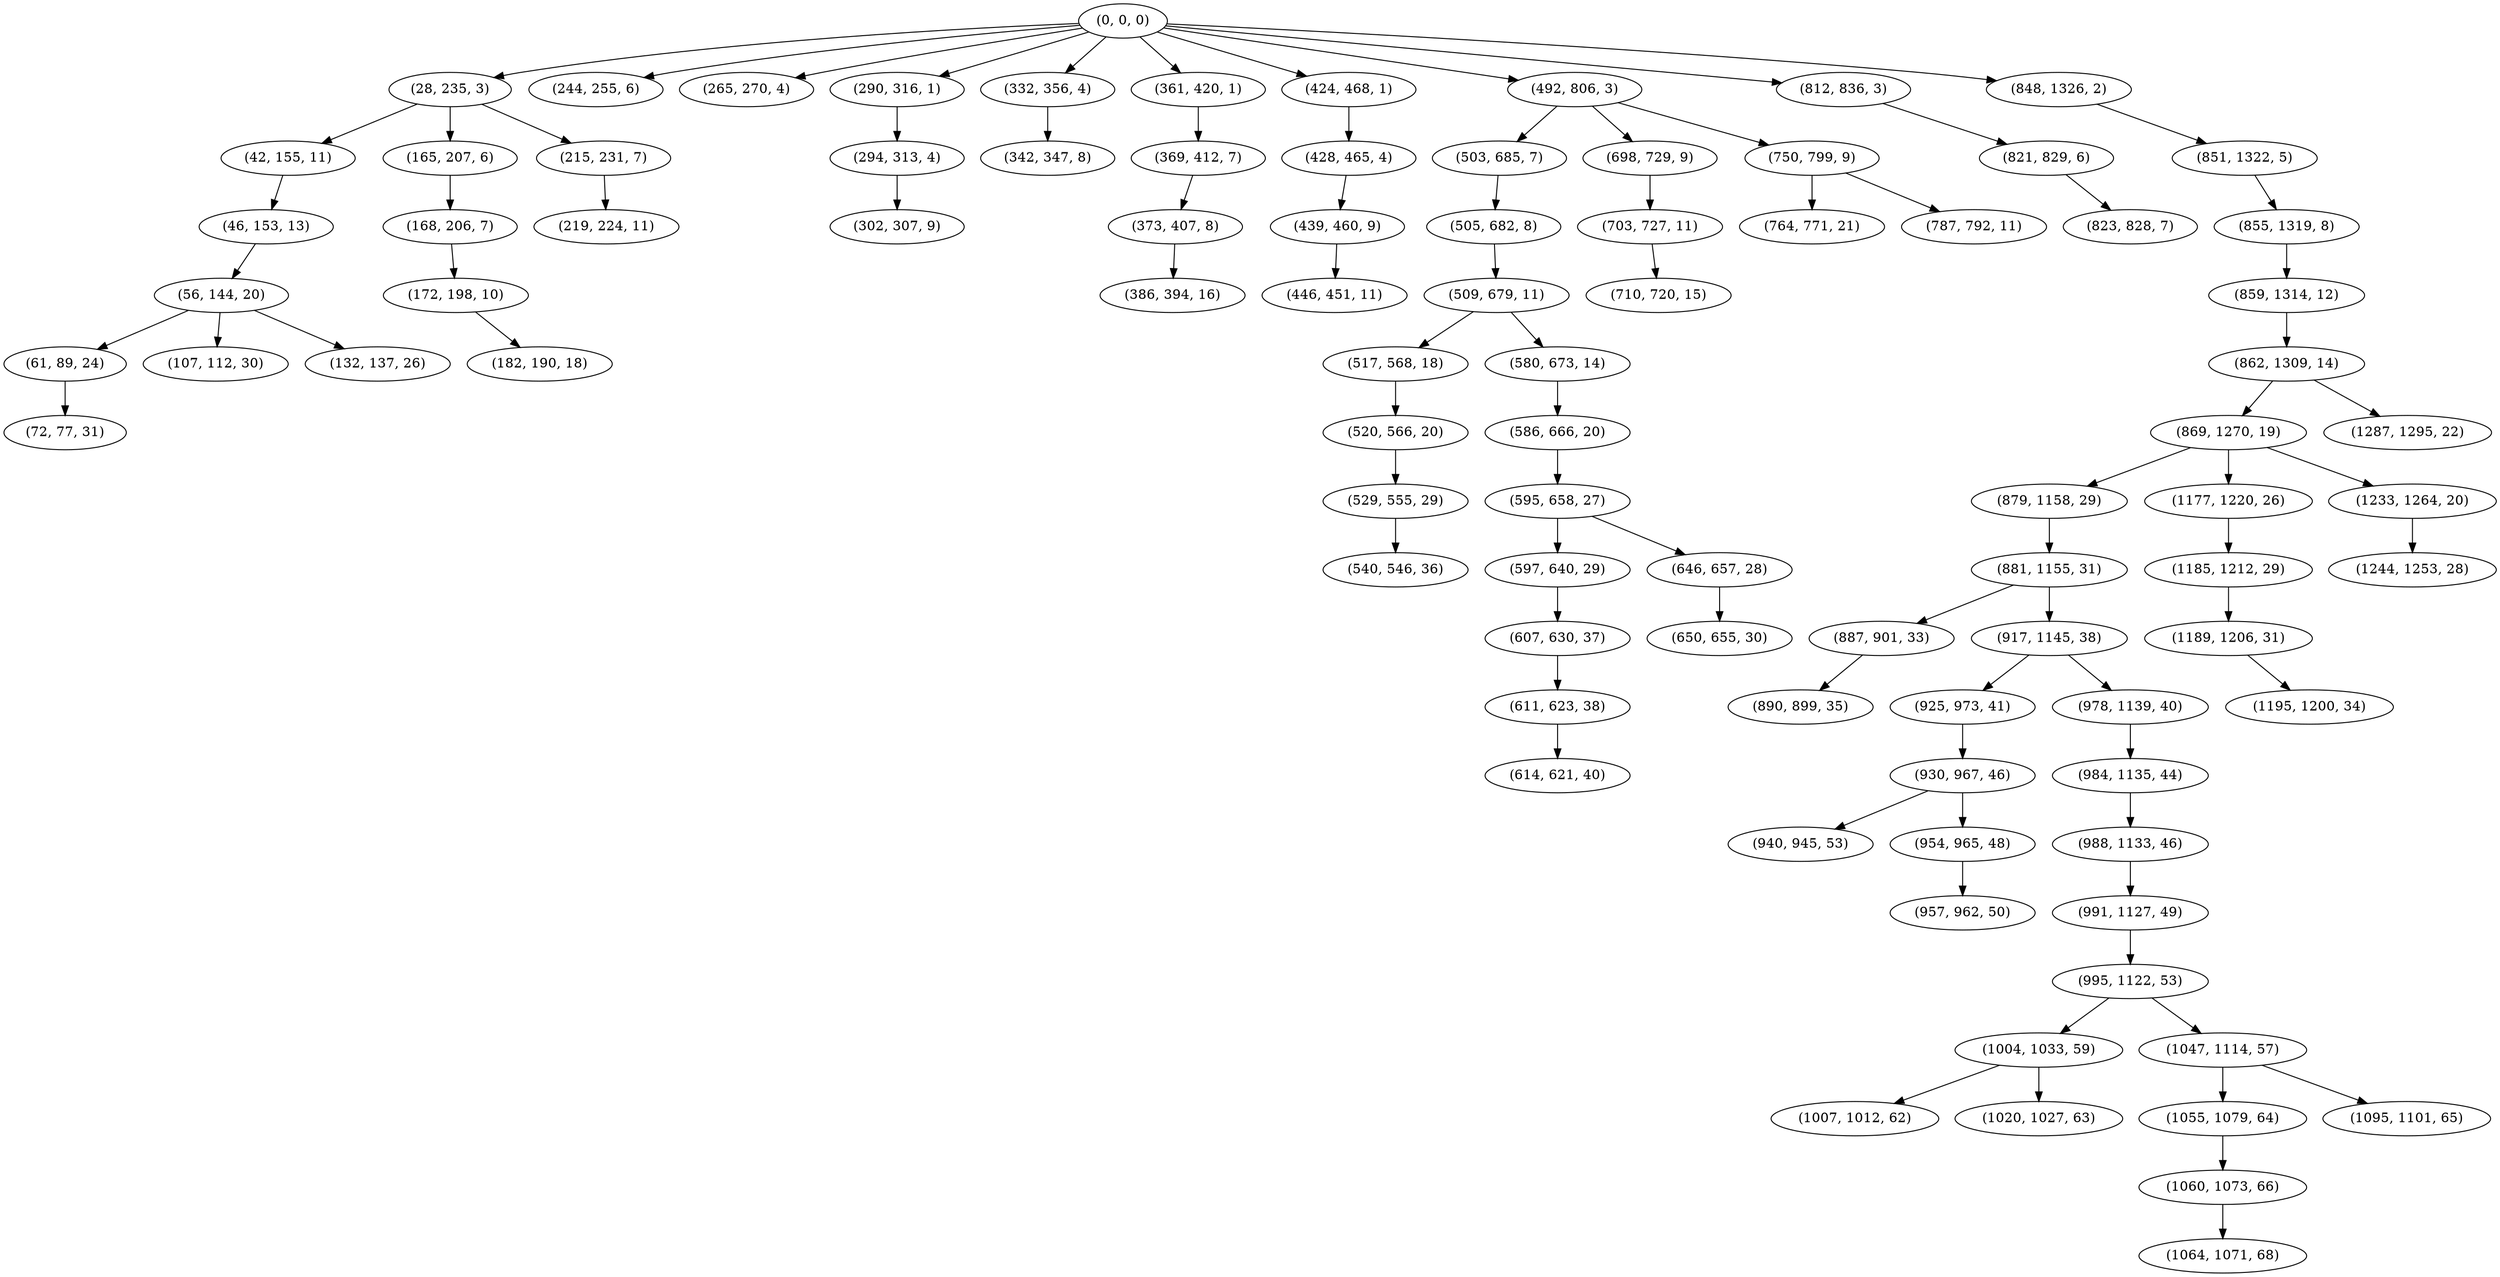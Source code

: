 digraph tree {
    "(0, 0, 0)";
    "(28, 235, 3)";
    "(42, 155, 11)";
    "(46, 153, 13)";
    "(56, 144, 20)";
    "(61, 89, 24)";
    "(72, 77, 31)";
    "(107, 112, 30)";
    "(132, 137, 26)";
    "(165, 207, 6)";
    "(168, 206, 7)";
    "(172, 198, 10)";
    "(182, 190, 18)";
    "(215, 231, 7)";
    "(219, 224, 11)";
    "(244, 255, 6)";
    "(265, 270, 4)";
    "(290, 316, 1)";
    "(294, 313, 4)";
    "(302, 307, 9)";
    "(332, 356, 4)";
    "(342, 347, 8)";
    "(361, 420, 1)";
    "(369, 412, 7)";
    "(373, 407, 8)";
    "(386, 394, 16)";
    "(424, 468, 1)";
    "(428, 465, 4)";
    "(439, 460, 9)";
    "(446, 451, 11)";
    "(492, 806, 3)";
    "(503, 685, 7)";
    "(505, 682, 8)";
    "(509, 679, 11)";
    "(517, 568, 18)";
    "(520, 566, 20)";
    "(529, 555, 29)";
    "(540, 546, 36)";
    "(580, 673, 14)";
    "(586, 666, 20)";
    "(595, 658, 27)";
    "(597, 640, 29)";
    "(607, 630, 37)";
    "(611, 623, 38)";
    "(614, 621, 40)";
    "(646, 657, 28)";
    "(650, 655, 30)";
    "(698, 729, 9)";
    "(703, 727, 11)";
    "(710, 720, 15)";
    "(750, 799, 9)";
    "(764, 771, 21)";
    "(787, 792, 11)";
    "(812, 836, 3)";
    "(821, 829, 6)";
    "(823, 828, 7)";
    "(848, 1326, 2)";
    "(851, 1322, 5)";
    "(855, 1319, 8)";
    "(859, 1314, 12)";
    "(862, 1309, 14)";
    "(869, 1270, 19)";
    "(879, 1158, 29)";
    "(881, 1155, 31)";
    "(887, 901, 33)";
    "(890, 899, 35)";
    "(917, 1145, 38)";
    "(925, 973, 41)";
    "(930, 967, 46)";
    "(940, 945, 53)";
    "(954, 965, 48)";
    "(957, 962, 50)";
    "(978, 1139, 40)";
    "(984, 1135, 44)";
    "(988, 1133, 46)";
    "(991, 1127, 49)";
    "(995, 1122, 53)";
    "(1004, 1033, 59)";
    "(1007, 1012, 62)";
    "(1020, 1027, 63)";
    "(1047, 1114, 57)";
    "(1055, 1079, 64)";
    "(1060, 1073, 66)";
    "(1064, 1071, 68)";
    "(1095, 1101, 65)";
    "(1177, 1220, 26)";
    "(1185, 1212, 29)";
    "(1189, 1206, 31)";
    "(1195, 1200, 34)";
    "(1233, 1264, 20)";
    "(1244, 1253, 28)";
    "(1287, 1295, 22)";
    "(0, 0, 0)" -> "(28, 235, 3)";
    "(0, 0, 0)" -> "(244, 255, 6)";
    "(0, 0, 0)" -> "(265, 270, 4)";
    "(0, 0, 0)" -> "(290, 316, 1)";
    "(0, 0, 0)" -> "(332, 356, 4)";
    "(0, 0, 0)" -> "(361, 420, 1)";
    "(0, 0, 0)" -> "(424, 468, 1)";
    "(0, 0, 0)" -> "(492, 806, 3)";
    "(0, 0, 0)" -> "(812, 836, 3)";
    "(0, 0, 0)" -> "(848, 1326, 2)";
    "(28, 235, 3)" -> "(42, 155, 11)";
    "(28, 235, 3)" -> "(165, 207, 6)";
    "(28, 235, 3)" -> "(215, 231, 7)";
    "(42, 155, 11)" -> "(46, 153, 13)";
    "(46, 153, 13)" -> "(56, 144, 20)";
    "(56, 144, 20)" -> "(61, 89, 24)";
    "(56, 144, 20)" -> "(107, 112, 30)";
    "(56, 144, 20)" -> "(132, 137, 26)";
    "(61, 89, 24)" -> "(72, 77, 31)";
    "(165, 207, 6)" -> "(168, 206, 7)";
    "(168, 206, 7)" -> "(172, 198, 10)";
    "(172, 198, 10)" -> "(182, 190, 18)";
    "(215, 231, 7)" -> "(219, 224, 11)";
    "(290, 316, 1)" -> "(294, 313, 4)";
    "(294, 313, 4)" -> "(302, 307, 9)";
    "(332, 356, 4)" -> "(342, 347, 8)";
    "(361, 420, 1)" -> "(369, 412, 7)";
    "(369, 412, 7)" -> "(373, 407, 8)";
    "(373, 407, 8)" -> "(386, 394, 16)";
    "(424, 468, 1)" -> "(428, 465, 4)";
    "(428, 465, 4)" -> "(439, 460, 9)";
    "(439, 460, 9)" -> "(446, 451, 11)";
    "(492, 806, 3)" -> "(503, 685, 7)";
    "(492, 806, 3)" -> "(698, 729, 9)";
    "(492, 806, 3)" -> "(750, 799, 9)";
    "(503, 685, 7)" -> "(505, 682, 8)";
    "(505, 682, 8)" -> "(509, 679, 11)";
    "(509, 679, 11)" -> "(517, 568, 18)";
    "(509, 679, 11)" -> "(580, 673, 14)";
    "(517, 568, 18)" -> "(520, 566, 20)";
    "(520, 566, 20)" -> "(529, 555, 29)";
    "(529, 555, 29)" -> "(540, 546, 36)";
    "(580, 673, 14)" -> "(586, 666, 20)";
    "(586, 666, 20)" -> "(595, 658, 27)";
    "(595, 658, 27)" -> "(597, 640, 29)";
    "(595, 658, 27)" -> "(646, 657, 28)";
    "(597, 640, 29)" -> "(607, 630, 37)";
    "(607, 630, 37)" -> "(611, 623, 38)";
    "(611, 623, 38)" -> "(614, 621, 40)";
    "(646, 657, 28)" -> "(650, 655, 30)";
    "(698, 729, 9)" -> "(703, 727, 11)";
    "(703, 727, 11)" -> "(710, 720, 15)";
    "(750, 799, 9)" -> "(764, 771, 21)";
    "(750, 799, 9)" -> "(787, 792, 11)";
    "(812, 836, 3)" -> "(821, 829, 6)";
    "(821, 829, 6)" -> "(823, 828, 7)";
    "(848, 1326, 2)" -> "(851, 1322, 5)";
    "(851, 1322, 5)" -> "(855, 1319, 8)";
    "(855, 1319, 8)" -> "(859, 1314, 12)";
    "(859, 1314, 12)" -> "(862, 1309, 14)";
    "(862, 1309, 14)" -> "(869, 1270, 19)";
    "(862, 1309, 14)" -> "(1287, 1295, 22)";
    "(869, 1270, 19)" -> "(879, 1158, 29)";
    "(869, 1270, 19)" -> "(1177, 1220, 26)";
    "(869, 1270, 19)" -> "(1233, 1264, 20)";
    "(879, 1158, 29)" -> "(881, 1155, 31)";
    "(881, 1155, 31)" -> "(887, 901, 33)";
    "(881, 1155, 31)" -> "(917, 1145, 38)";
    "(887, 901, 33)" -> "(890, 899, 35)";
    "(917, 1145, 38)" -> "(925, 973, 41)";
    "(917, 1145, 38)" -> "(978, 1139, 40)";
    "(925, 973, 41)" -> "(930, 967, 46)";
    "(930, 967, 46)" -> "(940, 945, 53)";
    "(930, 967, 46)" -> "(954, 965, 48)";
    "(954, 965, 48)" -> "(957, 962, 50)";
    "(978, 1139, 40)" -> "(984, 1135, 44)";
    "(984, 1135, 44)" -> "(988, 1133, 46)";
    "(988, 1133, 46)" -> "(991, 1127, 49)";
    "(991, 1127, 49)" -> "(995, 1122, 53)";
    "(995, 1122, 53)" -> "(1004, 1033, 59)";
    "(995, 1122, 53)" -> "(1047, 1114, 57)";
    "(1004, 1033, 59)" -> "(1007, 1012, 62)";
    "(1004, 1033, 59)" -> "(1020, 1027, 63)";
    "(1047, 1114, 57)" -> "(1055, 1079, 64)";
    "(1047, 1114, 57)" -> "(1095, 1101, 65)";
    "(1055, 1079, 64)" -> "(1060, 1073, 66)";
    "(1060, 1073, 66)" -> "(1064, 1071, 68)";
    "(1177, 1220, 26)" -> "(1185, 1212, 29)";
    "(1185, 1212, 29)" -> "(1189, 1206, 31)";
    "(1189, 1206, 31)" -> "(1195, 1200, 34)";
    "(1233, 1264, 20)" -> "(1244, 1253, 28)";
}

